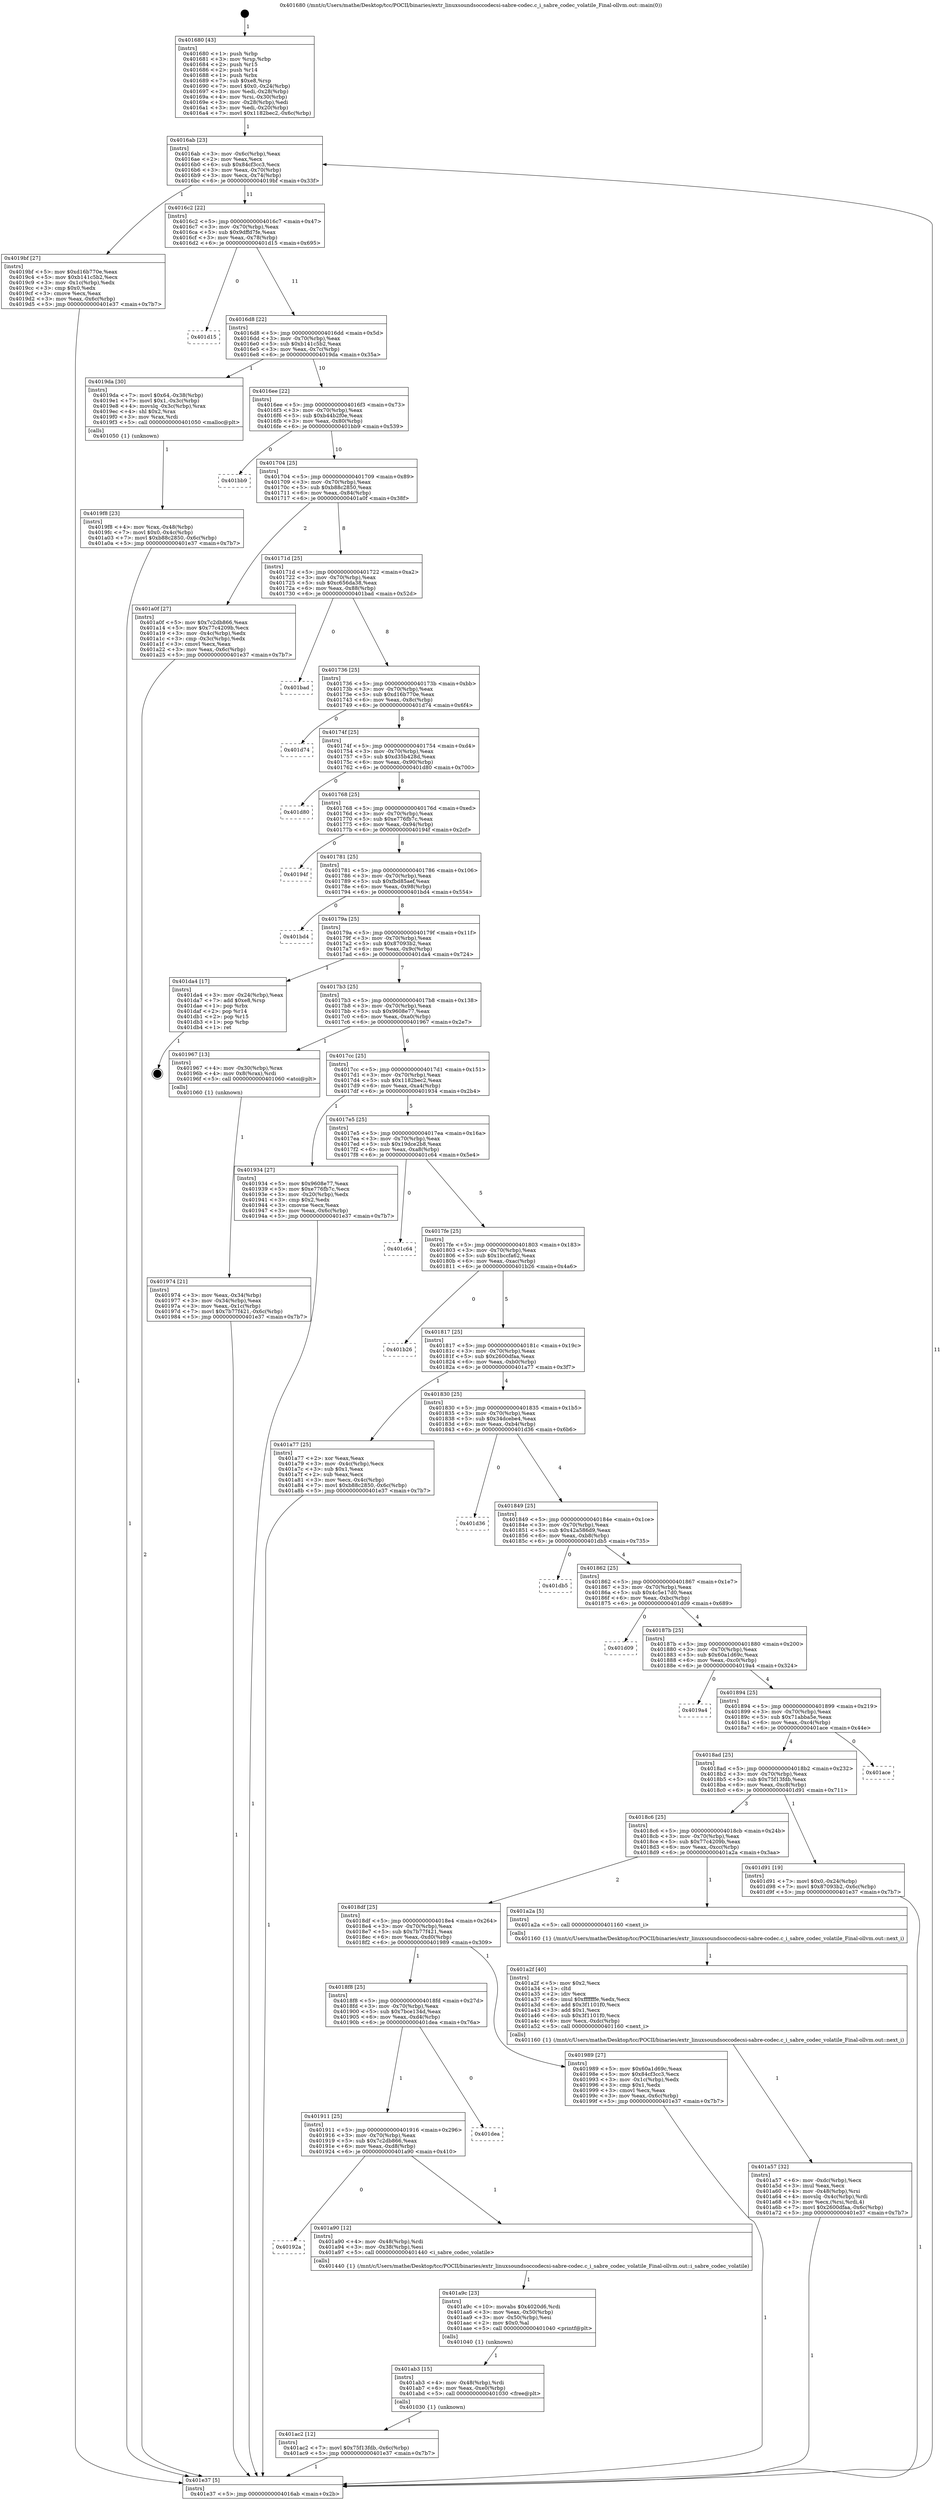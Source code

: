 digraph "0x401680" {
  label = "0x401680 (/mnt/c/Users/mathe/Desktop/tcc/POCII/binaries/extr_linuxsoundsoccodecsi-sabre-codec.c_i_sabre_codec_volatile_Final-ollvm.out::main(0))"
  labelloc = "t"
  node[shape=record]

  Entry [label="",width=0.3,height=0.3,shape=circle,fillcolor=black,style=filled]
  "0x4016ab" [label="{
     0x4016ab [23]\l
     | [instrs]\l
     &nbsp;&nbsp;0x4016ab \<+3\>: mov -0x6c(%rbp),%eax\l
     &nbsp;&nbsp;0x4016ae \<+2\>: mov %eax,%ecx\l
     &nbsp;&nbsp;0x4016b0 \<+6\>: sub $0x84cf3cc3,%ecx\l
     &nbsp;&nbsp;0x4016b6 \<+3\>: mov %eax,-0x70(%rbp)\l
     &nbsp;&nbsp;0x4016b9 \<+3\>: mov %ecx,-0x74(%rbp)\l
     &nbsp;&nbsp;0x4016bc \<+6\>: je 00000000004019bf \<main+0x33f\>\l
  }"]
  "0x4019bf" [label="{
     0x4019bf [27]\l
     | [instrs]\l
     &nbsp;&nbsp;0x4019bf \<+5\>: mov $0xd16b770e,%eax\l
     &nbsp;&nbsp;0x4019c4 \<+5\>: mov $0xb141c5b2,%ecx\l
     &nbsp;&nbsp;0x4019c9 \<+3\>: mov -0x1c(%rbp),%edx\l
     &nbsp;&nbsp;0x4019cc \<+3\>: cmp $0x0,%edx\l
     &nbsp;&nbsp;0x4019cf \<+3\>: cmove %ecx,%eax\l
     &nbsp;&nbsp;0x4019d2 \<+3\>: mov %eax,-0x6c(%rbp)\l
     &nbsp;&nbsp;0x4019d5 \<+5\>: jmp 0000000000401e37 \<main+0x7b7\>\l
  }"]
  "0x4016c2" [label="{
     0x4016c2 [22]\l
     | [instrs]\l
     &nbsp;&nbsp;0x4016c2 \<+5\>: jmp 00000000004016c7 \<main+0x47\>\l
     &nbsp;&nbsp;0x4016c7 \<+3\>: mov -0x70(%rbp),%eax\l
     &nbsp;&nbsp;0x4016ca \<+5\>: sub $0x9dffd7fe,%eax\l
     &nbsp;&nbsp;0x4016cf \<+3\>: mov %eax,-0x78(%rbp)\l
     &nbsp;&nbsp;0x4016d2 \<+6\>: je 0000000000401d15 \<main+0x695\>\l
  }"]
  Exit [label="",width=0.3,height=0.3,shape=circle,fillcolor=black,style=filled,peripheries=2]
  "0x401d15" [label="{
     0x401d15\l
  }", style=dashed]
  "0x4016d8" [label="{
     0x4016d8 [22]\l
     | [instrs]\l
     &nbsp;&nbsp;0x4016d8 \<+5\>: jmp 00000000004016dd \<main+0x5d\>\l
     &nbsp;&nbsp;0x4016dd \<+3\>: mov -0x70(%rbp),%eax\l
     &nbsp;&nbsp;0x4016e0 \<+5\>: sub $0xb141c5b2,%eax\l
     &nbsp;&nbsp;0x4016e5 \<+3\>: mov %eax,-0x7c(%rbp)\l
     &nbsp;&nbsp;0x4016e8 \<+6\>: je 00000000004019da \<main+0x35a\>\l
  }"]
  "0x401ac2" [label="{
     0x401ac2 [12]\l
     | [instrs]\l
     &nbsp;&nbsp;0x401ac2 \<+7\>: movl $0x75f13fdb,-0x6c(%rbp)\l
     &nbsp;&nbsp;0x401ac9 \<+5\>: jmp 0000000000401e37 \<main+0x7b7\>\l
  }"]
  "0x4019da" [label="{
     0x4019da [30]\l
     | [instrs]\l
     &nbsp;&nbsp;0x4019da \<+7\>: movl $0x64,-0x38(%rbp)\l
     &nbsp;&nbsp;0x4019e1 \<+7\>: movl $0x1,-0x3c(%rbp)\l
     &nbsp;&nbsp;0x4019e8 \<+4\>: movslq -0x3c(%rbp),%rax\l
     &nbsp;&nbsp;0x4019ec \<+4\>: shl $0x2,%rax\l
     &nbsp;&nbsp;0x4019f0 \<+3\>: mov %rax,%rdi\l
     &nbsp;&nbsp;0x4019f3 \<+5\>: call 0000000000401050 \<malloc@plt\>\l
     | [calls]\l
     &nbsp;&nbsp;0x401050 \{1\} (unknown)\l
  }"]
  "0x4016ee" [label="{
     0x4016ee [22]\l
     | [instrs]\l
     &nbsp;&nbsp;0x4016ee \<+5\>: jmp 00000000004016f3 \<main+0x73\>\l
     &nbsp;&nbsp;0x4016f3 \<+3\>: mov -0x70(%rbp),%eax\l
     &nbsp;&nbsp;0x4016f6 \<+5\>: sub $0xb44b2f0e,%eax\l
     &nbsp;&nbsp;0x4016fb \<+3\>: mov %eax,-0x80(%rbp)\l
     &nbsp;&nbsp;0x4016fe \<+6\>: je 0000000000401bb9 \<main+0x539\>\l
  }"]
  "0x401ab3" [label="{
     0x401ab3 [15]\l
     | [instrs]\l
     &nbsp;&nbsp;0x401ab3 \<+4\>: mov -0x48(%rbp),%rdi\l
     &nbsp;&nbsp;0x401ab7 \<+6\>: mov %eax,-0xe0(%rbp)\l
     &nbsp;&nbsp;0x401abd \<+5\>: call 0000000000401030 \<free@plt\>\l
     | [calls]\l
     &nbsp;&nbsp;0x401030 \{1\} (unknown)\l
  }"]
  "0x401bb9" [label="{
     0x401bb9\l
  }", style=dashed]
  "0x401704" [label="{
     0x401704 [25]\l
     | [instrs]\l
     &nbsp;&nbsp;0x401704 \<+5\>: jmp 0000000000401709 \<main+0x89\>\l
     &nbsp;&nbsp;0x401709 \<+3\>: mov -0x70(%rbp),%eax\l
     &nbsp;&nbsp;0x40170c \<+5\>: sub $0xb88c2850,%eax\l
     &nbsp;&nbsp;0x401711 \<+6\>: mov %eax,-0x84(%rbp)\l
     &nbsp;&nbsp;0x401717 \<+6\>: je 0000000000401a0f \<main+0x38f\>\l
  }"]
  "0x401a9c" [label="{
     0x401a9c [23]\l
     | [instrs]\l
     &nbsp;&nbsp;0x401a9c \<+10\>: movabs $0x4020d6,%rdi\l
     &nbsp;&nbsp;0x401aa6 \<+3\>: mov %eax,-0x50(%rbp)\l
     &nbsp;&nbsp;0x401aa9 \<+3\>: mov -0x50(%rbp),%esi\l
     &nbsp;&nbsp;0x401aac \<+2\>: mov $0x0,%al\l
     &nbsp;&nbsp;0x401aae \<+5\>: call 0000000000401040 \<printf@plt\>\l
     | [calls]\l
     &nbsp;&nbsp;0x401040 \{1\} (unknown)\l
  }"]
  "0x401a0f" [label="{
     0x401a0f [27]\l
     | [instrs]\l
     &nbsp;&nbsp;0x401a0f \<+5\>: mov $0x7c2db866,%eax\l
     &nbsp;&nbsp;0x401a14 \<+5\>: mov $0x77c4209b,%ecx\l
     &nbsp;&nbsp;0x401a19 \<+3\>: mov -0x4c(%rbp),%edx\l
     &nbsp;&nbsp;0x401a1c \<+3\>: cmp -0x3c(%rbp),%edx\l
     &nbsp;&nbsp;0x401a1f \<+3\>: cmovl %ecx,%eax\l
     &nbsp;&nbsp;0x401a22 \<+3\>: mov %eax,-0x6c(%rbp)\l
     &nbsp;&nbsp;0x401a25 \<+5\>: jmp 0000000000401e37 \<main+0x7b7\>\l
  }"]
  "0x40171d" [label="{
     0x40171d [25]\l
     | [instrs]\l
     &nbsp;&nbsp;0x40171d \<+5\>: jmp 0000000000401722 \<main+0xa2\>\l
     &nbsp;&nbsp;0x401722 \<+3\>: mov -0x70(%rbp),%eax\l
     &nbsp;&nbsp;0x401725 \<+5\>: sub $0xc656da38,%eax\l
     &nbsp;&nbsp;0x40172a \<+6\>: mov %eax,-0x88(%rbp)\l
     &nbsp;&nbsp;0x401730 \<+6\>: je 0000000000401bad \<main+0x52d\>\l
  }"]
  "0x40192a" [label="{
     0x40192a\l
  }", style=dashed]
  "0x401bad" [label="{
     0x401bad\l
  }", style=dashed]
  "0x401736" [label="{
     0x401736 [25]\l
     | [instrs]\l
     &nbsp;&nbsp;0x401736 \<+5\>: jmp 000000000040173b \<main+0xbb\>\l
     &nbsp;&nbsp;0x40173b \<+3\>: mov -0x70(%rbp),%eax\l
     &nbsp;&nbsp;0x40173e \<+5\>: sub $0xd16b770e,%eax\l
     &nbsp;&nbsp;0x401743 \<+6\>: mov %eax,-0x8c(%rbp)\l
     &nbsp;&nbsp;0x401749 \<+6\>: je 0000000000401d74 \<main+0x6f4\>\l
  }"]
  "0x401a90" [label="{
     0x401a90 [12]\l
     | [instrs]\l
     &nbsp;&nbsp;0x401a90 \<+4\>: mov -0x48(%rbp),%rdi\l
     &nbsp;&nbsp;0x401a94 \<+3\>: mov -0x38(%rbp),%esi\l
     &nbsp;&nbsp;0x401a97 \<+5\>: call 0000000000401440 \<i_sabre_codec_volatile\>\l
     | [calls]\l
     &nbsp;&nbsp;0x401440 \{1\} (/mnt/c/Users/mathe/Desktop/tcc/POCII/binaries/extr_linuxsoundsoccodecsi-sabre-codec.c_i_sabre_codec_volatile_Final-ollvm.out::i_sabre_codec_volatile)\l
  }"]
  "0x401d74" [label="{
     0x401d74\l
  }", style=dashed]
  "0x40174f" [label="{
     0x40174f [25]\l
     | [instrs]\l
     &nbsp;&nbsp;0x40174f \<+5\>: jmp 0000000000401754 \<main+0xd4\>\l
     &nbsp;&nbsp;0x401754 \<+3\>: mov -0x70(%rbp),%eax\l
     &nbsp;&nbsp;0x401757 \<+5\>: sub $0xd35b428d,%eax\l
     &nbsp;&nbsp;0x40175c \<+6\>: mov %eax,-0x90(%rbp)\l
     &nbsp;&nbsp;0x401762 \<+6\>: je 0000000000401d80 \<main+0x700\>\l
  }"]
  "0x401911" [label="{
     0x401911 [25]\l
     | [instrs]\l
     &nbsp;&nbsp;0x401911 \<+5\>: jmp 0000000000401916 \<main+0x296\>\l
     &nbsp;&nbsp;0x401916 \<+3\>: mov -0x70(%rbp),%eax\l
     &nbsp;&nbsp;0x401919 \<+5\>: sub $0x7c2db866,%eax\l
     &nbsp;&nbsp;0x40191e \<+6\>: mov %eax,-0xd8(%rbp)\l
     &nbsp;&nbsp;0x401924 \<+6\>: je 0000000000401a90 \<main+0x410\>\l
  }"]
  "0x401d80" [label="{
     0x401d80\l
  }", style=dashed]
  "0x401768" [label="{
     0x401768 [25]\l
     | [instrs]\l
     &nbsp;&nbsp;0x401768 \<+5\>: jmp 000000000040176d \<main+0xed\>\l
     &nbsp;&nbsp;0x40176d \<+3\>: mov -0x70(%rbp),%eax\l
     &nbsp;&nbsp;0x401770 \<+5\>: sub $0xe776fb7c,%eax\l
     &nbsp;&nbsp;0x401775 \<+6\>: mov %eax,-0x94(%rbp)\l
     &nbsp;&nbsp;0x40177b \<+6\>: je 000000000040194f \<main+0x2cf\>\l
  }"]
  "0x401dea" [label="{
     0x401dea\l
  }", style=dashed]
  "0x40194f" [label="{
     0x40194f\l
  }", style=dashed]
  "0x401781" [label="{
     0x401781 [25]\l
     | [instrs]\l
     &nbsp;&nbsp;0x401781 \<+5\>: jmp 0000000000401786 \<main+0x106\>\l
     &nbsp;&nbsp;0x401786 \<+3\>: mov -0x70(%rbp),%eax\l
     &nbsp;&nbsp;0x401789 \<+5\>: sub $0xfbd85aef,%eax\l
     &nbsp;&nbsp;0x40178e \<+6\>: mov %eax,-0x98(%rbp)\l
     &nbsp;&nbsp;0x401794 \<+6\>: je 0000000000401bd4 \<main+0x554\>\l
  }"]
  "0x401a57" [label="{
     0x401a57 [32]\l
     | [instrs]\l
     &nbsp;&nbsp;0x401a57 \<+6\>: mov -0xdc(%rbp),%ecx\l
     &nbsp;&nbsp;0x401a5d \<+3\>: imul %eax,%ecx\l
     &nbsp;&nbsp;0x401a60 \<+4\>: mov -0x48(%rbp),%rsi\l
     &nbsp;&nbsp;0x401a64 \<+4\>: movslq -0x4c(%rbp),%rdi\l
     &nbsp;&nbsp;0x401a68 \<+3\>: mov %ecx,(%rsi,%rdi,4)\l
     &nbsp;&nbsp;0x401a6b \<+7\>: movl $0x2600dfaa,-0x6c(%rbp)\l
     &nbsp;&nbsp;0x401a72 \<+5\>: jmp 0000000000401e37 \<main+0x7b7\>\l
  }"]
  "0x401bd4" [label="{
     0x401bd4\l
  }", style=dashed]
  "0x40179a" [label="{
     0x40179a [25]\l
     | [instrs]\l
     &nbsp;&nbsp;0x40179a \<+5\>: jmp 000000000040179f \<main+0x11f\>\l
     &nbsp;&nbsp;0x40179f \<+3\>: mov -0x70(%rbp),%eax\l
     &nbsp;&nbsp;0x4017a2 \<+5\>: sub $0x87093b2,%eax\l
     &nbsp;&nbsp;0x4017a7 \<+6\>: mov %eax,-0x9c(%rbp)\l
     &nbsp;&nbsp;0x4017ad \<+6\>: je 0000000000401da4 \<main+0x724\>\l
  }"]
  "0x401a2f" [label="{
     0x401a2f [40]\l
     | [instrs]\l
     &nbsp;&nbsp;0x401a2f \<+5\>: mov $0x2,%ecx\l
     &nbsp;&nbsp;0x401a34 \<+1\>: cltd\l
     &nbsp;&nbsp;0x401a35 \<+2\>: idiv %ecx\l
     &nbsp;&nbsp;0x401a37 \<+6\>: imul $0xfffffffe,%edx,%ecx\l
     &nbsp;&nbsp;0x401a3d \<+6\>: add $0x3f1101f0,%ecx\l
     &nbsp;&nbsp;0x401a43 \<+3\>: add $0x1,%ecx\l
     &nbsp;&nbsp;0x401a46 \<+6\>: sub $0x3f1101f0,%ecx\l
     &nbsp;&nbsp;0x401a4c \<+6\>: mov %ecx,-0xdc(%rbp)\l
     &nbsp;&nbsp;0x401a52 \<+5\>: call 0000000000401160 \<next_i\>\l
     | [calls]\l
     &nbsp;&nbsp;0x401160 \{1\} (/mnt/c/Users/mathe/Desktop/tcc/POCII/binaries/extr_linuxsoundsoccodecsi-sabre-codec.c_i_sabre_codec_volatile_Final-ollvm.out::next_i)\l
  }"]
  "0x401da4" [label="{
     0x401da4 [17]\l
     | [instrs]\l
     &nbsp;&nbsp;0x401da4 \<+3\>: mov -0x24(%rbp),%eax\l
     &nbsp;&nbsp;0x401da7 \<+7\>: add $0xe8,%rsp\l
     &nbsp;&nbsp;0x401dae \<+1\>: pop %rbx\l
     &nbsp;&nbsp;0x401daf \<+2\>: pop %r14\l
     &nbsp;&nbsp;0x401db1 \<+2\>: pop %r15\l
     &nbsp;&nbsp;0x401db3 \<+1\>: pop %rbp\l
     &nbsp;&nbsp;0x401db4 \<+1\>: ret\l
  }"]
  "0x4017b3" [label="{
     0x4017b3 [25]\l
     | [instrs]\l
     &nbsp;&nbsp;0x4017b3 \<+5\>: jmp 00000000004017b8 \<main+0x138\>\l
     &nbsp;&nbsp;0x4017b8 \<+3\>: mov -0x70(%rbp),%eax\l
     &nbsp;&nbsp;0x4017bb \<+5\>: sub $0x9608e77,%eax\l
     &nbsp;&nbsp;0x4017c0 \<+6\>: mov %eax,-0xa0(%rbp)\l
     &nbsp;&nbsp;0x4017c6 \<+6\>: je 0000000000401967 \<main+0x2e7\>\l
  }"]
  "0x4019f8" [label="{
     0x4019f8 [23]\l
     | [instrs]\l
     &nbsp;&nbsp;0x4019f8 \<+4\>: mov %rax,-0x48(%rbp)\l
     &nbsp;&nbsp;0x4019fc \<+7\>: movl $0x0,-0x4c(%rbp)\l
     &nbsp;&nbsp;0x401a03 \<+7\>: movl $0xb88c2850,-0x6c(%rbp)\l
     &nbsp;&nbsp;0x401a0a \<+5\>: jmp 0000000000401e37 \<main+0x7b7\>\l
  }"]
  "0x401967" [label="{
     0x401967 [13]\l
     | [instrs]\l
     &nbsp;&nbsp;0x401967 \<+4\>: mov -0x30(%rbp),%rax\l
     &nbsp;&nbsp;0x40196b \<+4\>: mov 0x8(%rax),%rdi\l
     &nbsp;&nbsp;0x40196f \<+5\>: call 0000000000401060 \<atoi@plt\>\l
     | [calls]\l
     &nbsp;&nbsp;0x401060 \{1\} (unknown)\l
  }"]
  "0x4017cc" [label="{
     0x4017cc [25]\l
     | [instrs]\l
     &nbsp;&nbsp;0x4017cc \<+5\>: jmp 00000000004017d1 \<main+0x151\>\l
     &nbsp;&nbsp;0x4017d1 \<+3\>: mov -0x70(%rbp),%eax\l
     &nbsp;&nbsp;0x4017d4 \<+5\>: sub $0x1182bec2,%eax\l
     &nbsp;&nbsp;0x4017d9 \<+6\>: mov %eax,-0xa4(%rbp)\l
     &nbsp;&nbsp;0x4017df \<+6\>: je 0000000000401934 \<main+0x2b4\>\l
  }"]
  "0x4018f8" [label="{
     0x4018f8 [25]\l
     | [instrs]\l
     &nbsp;&nbsp;0x4018f8 \<+5\>: jmp 00000000004018fd \<main+0x27d\>\l
     &nbsp;&nbsp;0x4018fd \<+3\>: mov -0x70(%rbp),%eax\l
     &nbsp;&nbsp;0x401900 \<+5\>: sub $0x7bce134d,%eax\l
     &nbsp;&nbsp;0x401905 \<+6\>: mov %eax,-0xd4(%rbp)\l
     &nbsp;&nbsp;0x40190b \<+6\>: je 0000000000401dea \<main+0x76a\>\l
  }"]
  "0x401934" [label="{
     0x401934 [27]\l
     | [instrs]\l
     &nbsp;&nbsp;0x401934 \<+5\>: mov $0x9608e77,%eax\l
     &nbsp;&nbsp;0x401939 \<+5\>: mov $0xe776fb7c,%ecx\l
     &nbsp;&nbsp;0x40193e \<+3\>: mov -0x20(%rbp),%edx\l
     &nbsp;&nbsp;0x401941 \<+3\>: cmp $0x2,%edx\l
     &nbsp;&nbsp;0x401944 \<+3\>: cmovne %ecx,%eax\l
     &nbsp;&nbsp;0x401947 \<+3\>: mov %eax,-0x6c(%rbp)\l
     &nbsp;&nbsp;0x40194a \<+5\>: jmp 0000000000401e37 \<main+0x7b7\>\l
  }"]
  "0x4017e5" [label="{
     0x4017e5 [25]\l
     | [instrs]\l
     &nbsp;&nbsp;0x4017e5 \<+5\>: jmp 00000000004017ea \<main+0x16a\>\l
     &nbsp;&nbsp;0x4017ea \<+3\>: mov -0x70(%rbp),%eax\l
     &nbsp;&nbsp;0x4017ed \<+5\>: sub $0x19dce2b8,%eax\l
     &nbsp;&nbsp;0x4017f2 \<+6\>: mov %eax,-0xa8(%rbp)\l
     &nbsp;&nbsp;0x4017f8 \<+6\>: je 0000000000401c64 \<main+0x5e4\>\l
  }"]
  "0x401e37" [label="{
     0x401e37 [5]\l
     | [instrs]\l
     &nbsp;&nbsp;0x401e37 \<+5\>: jmp 00000000004016ab \<main+0x2b\>\l
  }"]
  "0x401680" [label="{
     0x401680 [43]\l
     | [instrs]\l
     &nbsp;&nbsp;0x401680 \<+1\>: push %rbp\l
     &nbsp;&nbsp;0x401681 \<+3\>: mov %rsp,%rbp\l
     &nbsp;&nbsp;0x401684 \<+2\>: push %r15\l
     &nbsp;&nbsp;0x401686 \<+2\>: push %r14\l
     &nbsp;&nbsp;0x401688 \<+1\>: push %rbx\l
     &nbsp;&nbsp;0x401689 \<+7\>: sub $0xe8,%rsp\l
     &nbsp;&nbsp;0x401690 \<+7\>: movl $0x0,-0x24(%rbp)\l
     &nbsp;&nbsp;0x401697 \<+3\>: mov %edi,-0x28(%rbp)\l
     &nbsp;&nbsp;0x40169a \<+4\>: mov %rsi,-0x30(%rbp)\l
     &nbsp;&nbsp;0x40169e \<+3\>: mov -0x28(%rbp),%edi\l
     &nbsp;&nbsp;0x4016a1 \<+3\>: mov %edi,-0x20(%rbp)\l
     &nbsp;&nbsp;0x4016a4 \<+7\>: movl $0x1182bec2,-0x6c(%rbp)\l
  }"]
  "0x401974" [label="{
     0x401974 [21]\l
     | [instrs]\l
     &nbsp;&nbsp;0x401974 \<+3\>: mov %eax,-0x34(%rbp)\l
     &nbsp;&nbsp;0x401977 \<+3\>: mov -0x34(%rbp),%eax\l
     &nbsp;&nbsp;0x40197a \<+3\>: mov %eax,-0x1c(%rbp)\l
     &nbsp;&nbsp;0x40197d \<+7\>: movl $0x7b77f421,-0x6c(%rbp)\l
     &nbsp;&nbsp;0x401984 \<+5\>: jmp 0000000000401e37 \<main+0x7b7\>\l
  }"]
  "0x401989" [label="{
     0x401989 [27]\l
     | [instrs]\l
     &nbsp;&nbsp;0x401989 \<+5\>: mov $0x60a1d69c,%eax\l
     &nbsp;&nbsp;0x40198e \<+5\>: mov $0x84cf3cc3,%ecx\l
     &nbsp;&nbsp;0x401993 \<+3\>: mov -0x1c(%rbp),%edx\l
     &nbsp;&nbsp;0x401996 \<+3\>: cmp $0x1,%edx\l
     &nbsp;&nbsp;0x401999 \<+3\>: cmovl %ecx,%eax\l
     &nbsp;&nbsp;0x40199c \<+3\>: mov %eax,-0x6c(%rbp)\l
     &nbsp;&nbsp;0x40199f \<+5\>: jmp 0000000000401e37 \<main+0x7b7\>\l
  }"]
  "0x401c64" [label="{
     0x401c64\l
  }", style=dashed]
  "0x4017fe" [label="{
     0x4017fe [25]\l
     | [instrs]\l
     &nbsp;&nbsp;0x4017fe \<+5\>: jmp 0000000000401803 \<main+0x183\>\l
     &nbsp;&nbsp;0x401803 \<+3\>: mov -0x70(%rbp),%eax\l
     &nbsp;&nbsp;0x401806 \<+5\>: sub $0x1bccfa62,%eax\l
     &nbsp;&nbsp;0x40180b \<+6\>: mov %eax,-0xac(%rbp)\l
     &nbsp;&nbsp;0x401811 \<+6\>: je 0000000000401b26 \<main+0x4a6\>\l
  }"]
  "0x4018df" [label="{
     0x4018df [25]\l
     | [instrs]\l
     &nbsp;&nbsp;0x4018df \<+5\>: jmp 00000000004018e4 \<main+0x264\>\l
     &nbsp;&nbsp;0x4018e4 \<+3\>: mov -0x70(%rbp),%eax\l
     &nbsp;&nbsp;0x4018e7 \<+5\>: sub $0x7b77f421,%eax\l
     &nbsp;&nbsp;0x4018ec \<+6\>: mov %eax,-0xd0(%rbp)\l
     &nbsp;&nbsp;0x4018f2 \<+6\>: je 0000000000401989 \<main+0x309\>\l
  }"]
  "0x401b26" [label="{
     0x401b26\l
  }", style=dashed]
  "0x401817" [label="{
     0x401817 [25]\l
     | [instrs]\l
     &nbsp;&nbsp;0x401817 \<+5\>: jmp 000000000040181c \<main+0x19c\>\l
     &nbsp;&nbsp;0x40181c \<+3\>: mov -0x70(%rbp),%eax\l
     &nbsp;&nbsp;0x40181f \<+5\>: sub $0x2600dfaa,%eax\l
     &nbsp;&nbsp;0x401824 \<+6\>: mov %eax,-0xb0(%rbp)\l
     &nbsp;&nbsp;0x40182a \<+6\>: je 0000000000401a77 \<main+0x3f7\>\l
  }"]
  "0x401a2a" [label="{
     0x401a2a [5]\l
     | [instrs]\l
     &nbsp;&nbsp;0x401a2a \<+5\>: call 0000000000401160 \<next_i\>\l
     | [calls]\l
     &nbsp;&nbsp;0x401160 \{1\} (/mnt/c/Users/mathe/Desktop/tcc/POCII/binaries/extr_linuxsoundsoccodecsi-sabre-codec.c_i_sabre_codec_volatile_Final-ollvm.out::next_i)\l
  }"]
  "0x401a77" [label="{
     0x401a77 [25]\l
     | [instrs]\l
     &nbsp;&nbsp;0x401a77 \<+2\>: xor %eax,%eax\l
     &nbsp;&nbsp;0x401a79 \<+3\>: mov -0x4c(%rbp),%ecx\l
     &nbsp;&nbsp;0x401a7c \<+3\>: sub $0x1,%eax\l
     &nbsp;&nbsp;0x401a7f \<+2\>: sub %eax,%ecx\l
     &nbsp;&nbsp;0x401a81 \<+3\>: mov %ecx,-0x4c(%rbp)\l
     &nbsp;&nbsp;0x401a84 \<+7\>: movl $0xb88c2850,-0x6c(%rbp)\l
     &nbsp;&nbsp;0x401a8b \<+5\>: jmp 0000000000401e37 \<main+0x7b7\>\l
  }"]
  "0x401830" [label="{
     0x401830 [25]\l
     | [instrs]\l
     &nbsp;&nbsp;0x401830 \<+5\>: jmp 0000000000401835 \<main+0x1b5\>\l
     &nbsp;&nbsp;0x401835 \<+3\>: mov -0x70(%rbp),%eax\l
     &nbsp;&nbsp;0x401838 \<+5\>: sub $0x34dcebe4,%eax\l
     &nbsp;&nbsp;0x40183d \<+6\>: mov %eax,-0xb4(%rbp)\l
     &nbsp;&nbsp;0x401843 \<+6\>: je 0000000000401d36 \<main+0x6b6\>\l
  }"]
  "0x4018c6" [label="{
     0x4018c6 [25]\l
     | [instrs]\l
     &nbsp;&nbsp;0x4018c6 \<+5\>: jmp 00000000004018cb \<main+0x24b\>\l
     &nbsp;&nbsp;0x4018cb \<+3\>: mov -0x70(%rbp),%eax\l
     &nbsp;&nbsp;0x4018ce \<+5\>: sub $0x77c4209b,%eax\l
     &nbsp;&nbsp;0x4018d3 \<+6\>: mov %eax,-0xcc(%rbp)\l
     &nbsp;&nbsp;0x4018d9 \<+6\>: je 0000000000401a2a \<main+0x3aa\>\l
  }"]
  "0x401d36" [label="{
     0x401d36\l
  }", style=dashed]
  "0x401849" [label="{
     0x401849 [25]\l
     | [instrs]\l
     &nbsp;&nbsp;0x401849 \<+5\>: jmp 000000000040184e \<main+0x1ce\>\l
     &nbsp;&nbsp;0x40184e \<+3\>: mov -0x70(%rbp),%eax\l
     &nbsp;&nbsp;0x401851 \<+5\>: sub $0x42a586d9,%eax\l
     &nbsp;&nbsp;0x401856 \<+6\>: mov %eax,-0xb8(%rbp)\l
     &nbsp;&nbsp;0x40185c \<+6\>: je 0000000000401db5 \<main+0x735\>\l
  }"]
  "0x401d91" [label="{
     0x401d91 [19]\l
     | [instrs]\l
     &nbsp;&nbsp;0x401d91 \<+7\>: movl $0x0,-0x24(%rbp)\l
     &nbsp;&nbsp;0x401d98 \<+7\>: movl $0x87093b2,-0x6c(%rbp)\l
     &nbsp;&nbsp;0x401d9f \<+5\>: jmp 0000000000401e37 \<main+0x7b7\>\l
  }"]
  "0x401db5" [label="{
     0x401db5\l
  }", style=dashed]
  "0x401862" [label="{
     0x401862 [25]\l
     | [instrs]\l
     &nbsp;&nbsp;0x401862 \<+5\>: jmp 0000000000401867 \<main+0x1e7\>\l
     &nbsp;&nbsp;0x401867 \<+3\>: mov -0x70(%rbp),%eax\l
     &nbsp;&nbsp;0x40186a \<+5\>: sub $0x4c5e17d0,%eax\l
     &nbsp;&nbsp;0x40186f \<+6\>: mov %eax,-0xbc(%rbp)\l
     &nbsp;&nbsp;0x401875 \<+6\>: je 0000000000401d09 \<main+0x689\>\l
  }"]
  "0x4018ad" [label="{
     0x4018ad [25]\l
     | [instrs]\l
     &nbsp;&nbsp;0x4018ad \<+5\>: jmp 00000000004018b2 \<main+0x232\>\l
     &nbsp;&nbsp;0x4018b2 \<+3\>: mov -0x70(%rbp),%eax\l
     &nbsp;&nbsp;0x4018b5 \<+5\>: sub $0x75f13fdb,%eax\l
     &nbsp;&nbsp;0x4018ba \<+6\>: mov %eax,-0xc8(%rbp)\l
     &nbsp;&nbsp;0x4018c0 \<+6\>: je 0000000000401d91 \<main+0x711\>\l
  }"]
  "0x401d09" [label="{
     0x401d09\l
  }", style=dashed]
  "0x40187b" [label="{
     0x40187b [25]\l
     | [instrs]\l
     &nbsp;&nbsp;0x40187b \<+5\>: jmp 0000000000401880 \<main+0x200\>\l
     &nbsp;&nbsp;0x401880 \<+3\>: mov -0x70(%rbp),%eax\l
     &nbsp;&nbsp;0x401883 \<+5\>: sub $0x60a1d69c,%eax\l
     &nbsp;&nbsp;0x401888 \<+6\>: mov %eax,-0xc0(%rbp)\l
     &nbsp;&nbsp;0x40188e \<+6\>: je 00000000004019a4 \<main+0x324\>\l
  }"]
  "0x401ace" [label="{
     0x401ace\l
  }", style=dashed]
  "0x4019a4" [label="{
     0x4019a4\l
  }", style=dashed]
  "0x401894" [label="{
     0x401894 [25]\l
     | [instrs]\l
     &nbsp;&nbsp;0x401894 \<+5\>: jmp 0000000000401899 \<main+0x219\>\l
     &nbsp;&nbsp;0x401899 \<+3\>: mov -0x70(%rbp),%eax\l
     &nbsp;&nbsp;0x40189c \<+5\>: sub $0x71abba5e,%eax\l
     &nbsp;&nbsp;0x4018a1 \<+6\>: mov %eax,-0xc4(%rbp)\l
     &nbsp;&nbsp;0x4018a7 \<+6\>: je 0000000000401ace \<main+0x44e\>\l
  }"]
  Entry -> "0x401680" [label=" 1"]
  "0x4016ab" -> "0x4019bf" [label=" 1"]
  "0x4016ab" -> "0x4016c2" [label=" 11"]
  "0x401da4" -> Exit [label=" 1"]
  "0x4016c2" -> "0x401d15" [label=" 0"]
  "0x4016c2" -> "0x4016d8" [label=" 11"]
  "0x401d91" -> "0x401e37" [label=" 1"]
  "0x4016d8" -> "0x4019da" [label=" 1"]
  "0x4016d8" -> "0x4016ee" [label=" 10"]
  "0x401ac2" -> "0x401e37" [label=" 1"]
  "0x4016ee" -> "0x401bb9" [label=" 0"]
  "0x4016ee" -> "0x401704" [label=" 10"]
  "0x401ab3" -> "0x401ac2" [label=" 1"]
  "0x401704" -> "0x401a0f" [label=" 2"]
  "0x401704" -> "0x40171d" [label=" 8"]
  "0x401a9c" -> "0x401ab3" [label=" 1"]
  "0x40171d" -> "0x401bad" [label=" 0"]
  "0x40171d" -> "0x401736" [label=" 8"]
  "0x401a90" -> "0x401a9c" [label=" 1"]
  "0x401736" -> "0x401d74" [label=" 0"]
  "0x401736" -> "0x40174f" [label=" 8"]
  "0x401911" -> "0x40192a" [label=" 0"]
  "0x40174f" -> "0x401d80" [label=" 0"]
  "0x40174f" -> "0x401768" [label=" 8"]
  "0x401911" -> "0x401a90" [label=" 1"]
  "0x401768" -> "0x40194f" [label=" 0"]
  "0x401768" -> "0x401781" [label=" 8"]
  "0x4018f8" -> "0x401911" [label=" 1"]
  "0x401781" -> "0x401bd4" [label=" 0"]
  "0x401781" -> "0x40179a" [label=" 8"]
  "0x4018f8" -> "0x401dea" [label=" 0"]
  "0x40179a" -> "0x401da4" [label=" 1"]
  "0x40179a" -> "0x4017b3" [label=" 7"]
  "0x401a77" -> "0x401e37" [label=" 1"]
  "0x4017b3" -> "0x401967" [label=" 1"]
  "0x4017b3" -> "0x4017cc" [label=" 6"]
  "0x401a57" -> "0x401e37" [label=" 1"]
  "0x4017cc" -> "0x401934" [label=" 1"]
  "0x4017cc" -> "0x4017e5" [label=" 5"]
  "0x401934" -> "0x401e37" [label=" 1"]
  "0x401680" -> "0x4016ab" [label=" 1"]
  "0x401e37" -> "0x4016ab" [label=" 11"]
  "0x401967" -> "0x401974" [label=" 1"]
  "0x401974" -> "0x401e37" [label=" 1"]
  "0x401a2f" -> "0x401a57" [label=" 1"]
  "0x4017e5" -> "0x401c64" [label=" 0"]
  "0x4017e5" -> "0x4017fe" [label=" 5"]
  "0x401a2a" -> "0x401a2f" [label=" 1"]
  "0x4017fe" -> "0x401b26" [label=" 0"]
  "0x4017fe" -> "0x401817" [label=" 5"]
  "0x4019f8" -> "0x401e37" [label=" 1"]
  "0x401817" -> "0x401a77" [label=" 1"]
  "0x401817" -> "0x401830" [label=" 4"]
  "0x4019da" -> "0x4019f8" [label=" 1"]
  "0x401830" -> "0x401d36" [label=" 0"]
  "0x401830" -> "0x401849" [label=" 4"]
  "0x401989" -> "0x401e37" [label=" 1"]
  "0x401849" -> "0x401db5" [label=" 0"]
  "0x401849" -> "0x401862" [label=" 4"]
  "0x4018df" -> "0x4018f8" [label=" 1"]
  "0x401862" -> "0x401d09" [label=" 0"]
  "0x401862" -> "0x40187b" [label=" 4"]
  "0x401a0f" -> "0x401e37" [label=" 2"]
  "0x40187b" -> "0x4019a4" [label=" 0"]
  "0x40187b" -> "0x401894" [label=" 4"]
  "0x4018c6" -> "0x4018df" [label=" 2"]
  "0x401894" -> "0x401ace" [label=" 0"]
  "0x401894" -> "0x4018ad" [label=" 4"]
  "0x4018df" -> "0x401989" [label=" 1"]
  "0x4018ad" -> "0x401d91" [label=" 1"]
  "0x4018ad" -> "0x4018c6" [label=" 3"]
  "0x4019bf" -> "0x401e37" [label=" 1"]
  "0x4018c6" -> "0x401a2a" [label=" 1"]
}
